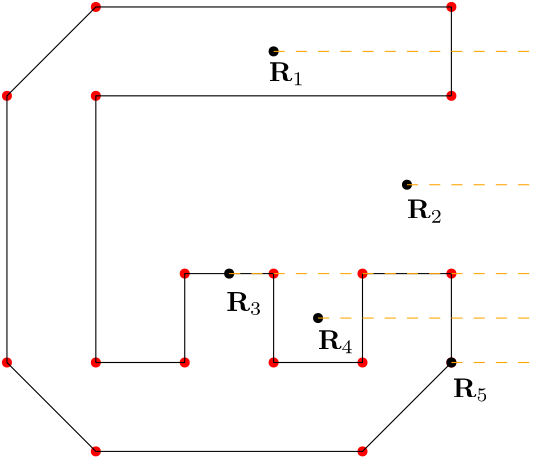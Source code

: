<?xml version="1.0"?>
<!DOCTYPE ipe SYSTEM "ipe.dtd">
<ipe version="70107" creator="Ipe 7.1.10">
<info created="D:20191214191933" modified="D:20191214195452"/>
<ipestyle name="basic">
<symbol name="arrow/arc(spx)">
<path stroke="sym-stroke" fill="sym-stroke" pen="sym-pen">
0 0 m
-1 0.333 l
-1 -0.333 l
h
</path>
</symbol>
<symbol name="arrow/farc(spx)">
<path stroke="sym-stroke" fill="white" pen="sym-pen">
0 0 m
-1 0.333 l
-1 -0.333 l
h
</path>
</symbol>
<symbol name="arrow/ptarc(spx)">
<path stroke="sym-stroke" fill="sym-stroke" pen="sym-pen">
0 0 m
-1 0.333 l
-0.8 0 l
-1 -0.333 l
h
</path>
</symbol>
<symbol name="arrow/fptarc(spx)">
<path stroke="sym-stroke" fill="white" pen="sym-pen">
0 0 m
-1 0.333 l
-0.8 0 l
-1 -0.333 l
h
</path>
</symbol>
<symbol name="mark/circle(sx)" transformations="translations">
<path fill="sym-stroke">
0.6 0 0 0.6 0 0 e
0.4 0 0 0.4 0 0 e
</path>
</symbol>
<symbol name="mark/disk(sx)" transformations="translations">
<path fill="sym-stroke">
0.6 0 0 0.6 0 0 e
</path>
</symbol>
<symbol name="mark/fdisk(sfx)" transformations="translations">
<group>
<path fill="sym-fill">
0.5 0 0 0.5 0 0 e
</path>
<path fill="sym-stroke" fillrule="eofill">
0.6 0 0 0.6 0 0 e
0.4 0 0 0.4 0 0 e
</path>
</group>
</symbol>
<symbol name="mark/box(sx)" transformations="translations">
<path fill="sym-stroke" fillrule="eofill">
-0.6 -0.6 m
0.6 -0.6 l
0.6 0.6 l
-0.6 0.6 l
h
-0.4 -0.4 m
0.4 -0.4 l
0.4 0.4 l
-0.4 0.4 l
h
</path>
</symbol>
<symbol name="mark/square(sx)" transformations="translations">
<path fill="sym-stroke">
-0.6 -0.6 m
0.6 -0.6 l
0.6 0.6 l
-0.6 0.6 l
h
</path>
</symbol>
<symbol name="mark/fsquare(sfx)" transformations="translations">
<group>
<path fill="sym-fill">
-0.5 -0.5 m
0.5 -0.5 l
0.5 0.5 l
-0.5 0.5 l
h
</path>
<path fill="sym-stroke" fillrule="eofill">
-0.6 -0.6 m
0.6 -0.6 l
0.6 0.6 l
-0.6 0.6 l
h
-0.4 -0.4 m
0.4 -0.4 l
0.4 0.4 l
-0.4 0.4 l
h
</path>
</group>
</symbol>
<symbol name="mark/cross(sx)" transformations="translations">
<group>
<path fill="sym-stroke">
-0.43 -0.57 m
0.57 0.43 l
0.43 0.57 l
-0.57 -0.43 l
h
</path>
<path fill="sym-stroke">
-0.43 0.57 m
0.57 -0.43 l
0.43 -0.57 l
-0.57 0.43 l
h
</path>
</group>
</symbol>
<symbol name="arrow/fnormal(spx)">
<path stroke="sym-stroke" fill="white" pen="sym-pen">
0 0 m
-1 0.333 l
-1 -0.333 l
h
</path>
</symbol>
<symbol name="arrow/pointed(spx)">
<path stroke="sym-stroke" fill="sym-stroke" pen="sym-pen">
0 0 m
-1 0.333 l
-0.8 0 l
-1 -0.333 l
h
</path>
</symbol>
<symbol name="arrow/fpointed(spx)">
<path stroke="sym-stroke" fill="white" pen="sym-pen">
0 0 m
-1 0.333 l
-0.8 0 l
-1 -0.333 l
h
</path>
</symbol>
<symbol name="arrow/linear(spx)">
<path stroke="sym-stroke" pen="sym-pen">
-1 0.333 m
0 0 l
-1 -0.333 l
</path>
</symbol>
<symbol name="arrow/fdouble(spx)">
<path stroke="sym-stroke" fill="white" pen="sym-pen">
0 0 m
-1 0.333 l
-1 -0.333 l
h
-1 0 m
-2 0.333 l
-2 -0.333 l
h
</path>
</symbol>
<symbol name="arrow/double(spx)">
<path stroke="sym-stroke" fill="sym-stroke" pen="sym-pen">
0 0 m
-1 0.333 l
-1 -0.333 l
h
-1 0 m
-2 0.333 l
-2 -0.333 l
h
</path>
</symbol>
<pen name="heavier" value="0.8"/>
<pen name="fat" value="1.2"/>
<pen name="ultrafat" value="2"/>
<symbolsize name="large" value="5"/>
<symbolsize name="small" value="2"/>
<symbolsize name="tiny" value="1.1"/>
<arrowsize name="large" value="10"/>
<arrowsize name="small" value="5"/>
<arrowsize name="tiny" value="3"/>
<color name="red" value="1 0 0"/>
<color name="green" value="0 1 0"/>
<color name="blue" value="0 0 1"/>
<color name="yellow" value="1 1 0"/>
<color name="orange" value="1 0.647 0"/>
<color name="gold" value="1 0.843 0"/>
<color name="purple" value="0.627 0.125 0.941"/>
<color name="gray" value="0.745"/>
<color name="brown" value="0.647 0.165 0.165"/>
<color name="navy" value="0 0 0.502"/>
<color name="pink" value="1 0.753 0.796"/>
<color name="seagreen" value="0.18 0.545 0.341"/>
<color name="turquoise" value="0.251 0.878 0.816"/>
<color name="violet" value="0.933 0.51 0.933"/>
<color name="darkblue" value="0 0 0.545"/>
<color name="darkcyan" value="0 0.545 0.545"/>
<color name="darkgray" value="0.663"/>
<color name="darkgreen" value="0 0.392 0"/>
<color name="darkmagenta" value="0.545 0 0.545"/>
<color name="darkorange" value="1 0.549 0"/>
<color name="darkred" value="0.545 0 0"/>
<color name="lightblue" value="0.678 0.847 0.902"/>
<color name="lightcyan" value="0.878 1 1"/>
<color name="lightgray" value="0.827"/>
<color name="lightgreen" value="0.565 0.933 0.565"/>
<color name="lightyellow" value="1 1 0.878"/>
<dashstyle name="dashed" value="[4] 0"/>
<dashstyle name="dotted" value="[1 3] 0"/>
<dashstyle name="dash dotted" value="[4 2 1 2] 0"/>
<dashstyle name="dash dot dotted" value="[4 2 1 2 1 2] 0"/>
<textsize name="large" value="\large"/>
<textsize name="Large" value="\Large"/>
<textsize name="LARGE" value="\LARGE"/>
<textsize name="huge" value="\huge"/>
<textsize name="Huge" value="\Huge"/>
<textsize name="small" value="\small"/>
<textsize name="footnote" value="\footnotesize"/>
<textsize name="tiny" value="\tiny"/>
<textstyle name="center" begin="\begin{center}" end="\end{center}"/>
<textstyle name="itemize" begin="\begin{itemize}" end="\end{itemize}"/>
<textstyle name="item" begin="\begin{itemize}\item{}" end="\end{itemize}"/>
<gridsize name="4 pts" value="4"/>
<gridsize name="8 pts (~3 mm)" value="8"/>
<gridsize name="16 pts (~6 mm)" value="16"/>
<gridsize name="32 pts (~12 mm)" value="32"/>
<gridsize name="10 pts (~3.5 mm)" value="10"/>
<gridsize name="20 pts (~7 mm)" value="20"/>
<gridsize name="14 pts (~5 mm)" value="14"/>
<gridsize name="28 pts (~10 mm)" value="28"/>
<gridsize name="56 pts (~20 mm)" value="56"/>
<anglesize name="90 deg" value="90"/>
<anglesize name="60 deg" value="60"/>
<anglesize name="45 deg" value="45"/>
<anglesize name="30 deg" value="30"/>
<anglesize name="22.5 deg" value="22.5"/>
<opacity name="10%" value="0.1"/>
<opacity name="30%" value="0.3"/>
<opacity name="50%" value="0.5"/>
<opacity name="75%" value="0.75"/>
<tiling name="falling" angle="-60" step="4" width="1"/>
<tiling name="rising" angle="30" step="4" width="1"/>
</ipestyle>
<page>
<layer name="vertices"/>
<layer name="polygon"/>
<layer name="origins"/>
<layer name="rays"/>
<layer name="labels"/>
<view layers="vertices polygon origins rays labels" active="labels"/>
<use layer="vertices" name="mark/disk(sx)" pos="64 768" size="normal" stroke="red"/>
<use name="mark/disk(sx)" pos="96 800" size="normal" stroke="red"/>
<use name="mark/disk(sx)" pos="64 672" size="normal" stroke="red"/>
<use name="mark/disk(sx)" pos="96 640" size="normal" stroke="red"/>
<use name="mark/disk(sx)" pos="96 768" size="normal" stroke="red"/>
<use name="mark/disk(sx)" pos="96 672" size="normal" stroke="red"/>
<use name="mark/disk(sx)" pos="128 672" size="normal" stroke="red"/>
<use name="mark/disk(sx)" pos="128 704" size="normal" stroke="red"/>
<use name="mark/disk(sx)" pos="160 704" size="normal" stroke="red"/>
<use name="mark/disk(sx)" pos="160 672" size="normal" stroke="red"/>
<use name="mark/disk(sx)" pos="192 672" size="normal" stroke="red"/>
<use name="mark/disk(sx)" pos="192 704" size="normal" stroke="red"/>
<use name="mark/disk(sx)" pos="224 704" size="normal" stroke="red"/>
<use name="mark/disk(sx)" pos="224 672" size="normal" stroke="red"/>
<use name="mark/disk(sx)" pos="192 640" size="normal" stroke="red"/>
<use name="mark/disk(sx)" pos="224 800" size="normal" stroke="red"/>
<use name="mark/disk(sx)" pos="224 768" size="normal" stroke="red"/>
<path layer="polygon" stroke="black">
224 768 m
224 800 l
96 800 l
64 768 l
64 672 l
96 640 l
192 640 l
224 672 l
224 704 l
192 704 l
192 672 l
160 672 l
160 704 l
128 704 l
128 672 l
96 672 l
96 768 l
224 768 l
</path>
<use layer="origins" matrix="1 0 0 1 -16 0" name="mark/disk(sx)" pos="176 784" size="normal" stroke="black"/>
<use name="mark/disk(sx)" pos="176 688" size="normal" stroke="black"/>
<use name="mark/disk(sx)" pos="208 736" size="normal" stroke="black"/>
<use name="mark/disk(sx)" pos="144 704" size="normal" stroke="black"/>
<path layer="rays" stroke="orange" dash="dashed">
160 784 m
256 784 l
</path>
<path stroke="orange" dash="dashed">
208 736 m
256 736 l
</path>
<path stroke="orange" dash="dashed">
176 688 m
256 688 l
</path>
<path stroke="orange" dash="dashed">
144 704 m
256 704 l
</path>
<use layer="origins" name="mark/disk(sx)" pos="224 672" size="normal" stroke="black"/>
<path layer="rays" stroke="orange" dash="dashed">
224 672 m
256 672 l
</path>
<text layer="labels" matrix="1 0 0 1 -1.79766 21.2723" transformations="translations" pos="160 752" stroke="black" type="label" width="13.062" height="6.84" depth="1.49" valign="baseline">$\mathbf{R}_1$</text>
<text matrix="1 0 0 1 47.9376 -28.1634" transformations="translations" pos="160 752" stroke="black" type="label" width="13.062" height="6.84" depth="1.49" valign="baseline">$\mathbf{R}_2$</text>
<text matrix="1 0 0 1 -17.0776 -61.4201" transformations="translations" pos="160 752" stroke="black" type="label" width="13.062" height="6.84" depth="1.49" valign="baseline">$\mathbf{R}_3$</text>
<text matrix="1 0 0 1 64.4161 -92.5795" transformations="translations" pos="160 752" stroke="black" type="label" width="13.062" height="6.84" depth="1.49" valign="baseline">$\mathbf{R}_5$</text>
<text matrix="1 0 0 1 15.8794 -75.2021" transformations="translations" pos="160 752" stroke="black" type="label" width="13.062" height="6.84" depth="1.49" valign="baseline">$\mathbf{R}_4$</text>
</page>
</ipe>
